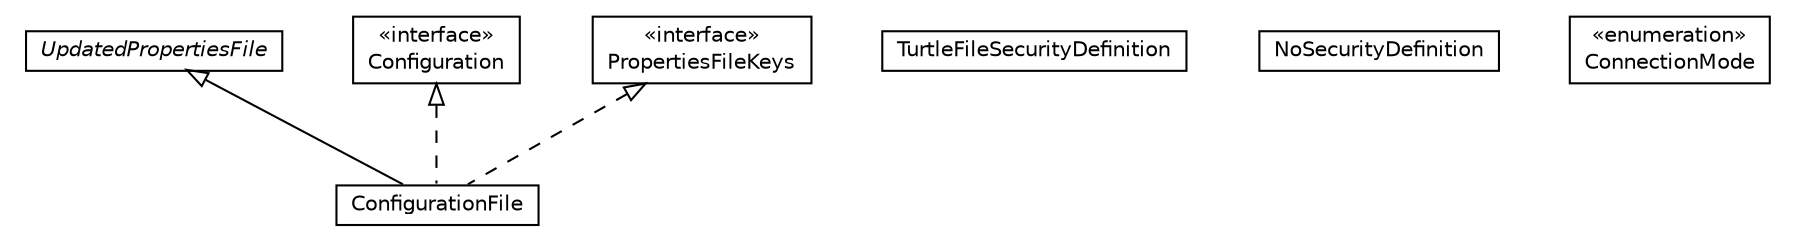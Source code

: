 #!/usr/local/bin/dot
#
# Class diagram 
# Generated by UMLGraph version R5_6-24-gf6e263 (http://www.umlgraph.org/)
#

digraph G {
	edge [fontname="Helvetica",fontsize=10,labelfontname="Helvetica",labelfontsize=10];
	node [fontname="Helvetica",fontsize=10,shape=plaintext];
	nodesep=0.25;
	ranksep=0.5;
	// org.universAAL.ri.gateway.configuration.ConfigurationFile
	c953753 [label=<<table title="org.universAAL.ri.gateway.configuration.ConfigurationFile" border="0" cellborder="1" cellspacing="0" cellpadding="2" port="p" href="./ConfigurationFile.html">
		<tr><td><table border="0" cellspacing="0" cellpadding="1">
<tr><td align="center" balign="center"> ConfigurationFile </td></tr>
		</table></td></tr>
		</table>>, URL="./ConfigurationFile.html", fontname="Helvetica", fontcolor="black", fontsize=10.0];
	// org.universAAL.ri.gateway.configuration.TurtleFileSecurityDefinition
	c953754 [label=<<table title="org.universAAL.ri.gateway.configuration.TurtleFileSecurityDefinition" border="0" cellborder="1" cellspacing="0" cellpadding="2" port="p" href="./TurtleFileSecurityDefinition.html">
		<tr><td><table border="0" cellspacing="0" cellpadding="1">
<tr><td align="center" balign="center"> TurtleFileSecurityDefinition </td></tr>
		</table></td></tr>
		</table>>, URL="./TurtleFileSecurityDefinition.html", fontname="Helvetica", fontcolor="black", fontsize=10.0];
	// org.universAAL.ri.gateway.configuration.UpdatedPropertiesFile
	c953755 [label=<<table title="org.universAAL.ri.gateway.configuration.UpdatedPropertiesFile" border="0" cellborder="1" cellspacing="0" cellpadding="2" port="p" href="./UpdatedPropertiesFile.html">
		<tr><td><table border="0" cellspacing="0" cellpadding="1">
<tr><td align="center" balign="center"><font face="Helvetica-Oblique"> UpdatedPropertiesFile </font></td></tr>
		</table></td></tr>
		</table>>, URL="./UpdatedPropertiesFile.html", fontname="Helvetica", fontcolor="black", fontsize=10.0];
	// org.universAAL.ri.gateway.configuration.NoSecurityDefinition
	c953756 [label=<<table title="org.universAAL.ri.gateway.configuration.NoSecurityDefinition" border="0" cellborder="1" cellspacing="0" cellpadding="2" port="p" href="./NoSecurityDefinition.html">
		<tr><td><table border="0" cellspacing="0" cellpadding="1">
<tr><td align="center" balign="center"> NoSecurityDefinition </td></tr>
		</table></td></tr>
		</table>>, URL="./NoSecurityDefinition.html", fontname="Helvetica", fontcolor="black", fontsize=10.0];
	// org.universAAL.ri.gateway.configuration.Configuration
	c953757 [label=<<table title="org.universAAL.ri.gateway.configuration.Configuration" border="0" cellborder="1" cellspacing="0" cellpadding="2" port="p" href="./Configuration.html">
		<tr><td><table border="0" cellspacing="0" cellpadding="1">
<tr><td align="center" balign="center"> &#171;interface&#187; </td></tr>
<tr><td align="center" balign="center"> Configuration </td></tr>
		</table></td></tr>
		</table>>, URL="./Configuration.html", fontname="Helvetica", fontcolor="black", fontsize=10.0];
	// org.universAAL.ri.gateway.configuration.Configuration.ConnectionMode
	c953758 [label=<<table title="org.universAAL.ri.gateway.configuration.Configuration.ConnectionMode" border="0" cellborder="1" cellspacing="0" cellpadding="2" port="p" href="./Configuration.ConnectionMode.html">
		<tr><td><table border="0" cellspacing="0" cellpadding="1">
<tr><td align="center" balign="center"> &#171;enumeration&#187; </td></tr>
<tr><td align="center" balign="center"> ConnectionMode </td></tr>
		</table></td></tr>
		</table>>, URL="./Configuration.ConnectionMode.html", fontname="Helvetica", fontcolor="black", fontsize=10.0];
	// org.universAAL.ri.gateway.configuration.PropertiesFileKeys
	c953759 [label=<<table title="org.universAAL.ri.gateway.configuration.PropertiesFileKeys" border="0" cellborder="1" cellspacing="0" cellpadding="2" port="p" href="./PropertiesFileKeys.html">
		<tr><td><table border="0" cellspacing="0" cellpadding="1">
<tr><td align="center" balign="center"> &#171;interface&#187; </td></tr>
<tr><td align="center" balign="center"> PropertiesFileKeys </td></tr>
		</table></td></tr>
		</table>>, URL="./PropertiesFileKeys.html", fontname="Helvetica", fontcolor="black", fontsize=10.0];
	//org.universAAL.ri.gateway.configuration.ConfigurationFile extends org.universAAL.ri.gateway.configuration.UpdatedPropertiesFile
	c953755:p -> c953753:p [dir=back,arrowtail=empty];
	//org.universAAL.ri.gateway.configuration.ConfigurationFile implements org.universAAL.ri.gateway.configuration.Configuration
	c953757:p -> c953753:p [dir=back,arrowtail=empty,style=dashed];
	//org.universAAL.ri.gateway.configuration.ConfigurationFile implements org.universAAL.ri.gateway.configuration.PropertiesFileKeys
	c953759:p -> c953753:p [dir=back,arrowtail=empty,style=dashed];
}

